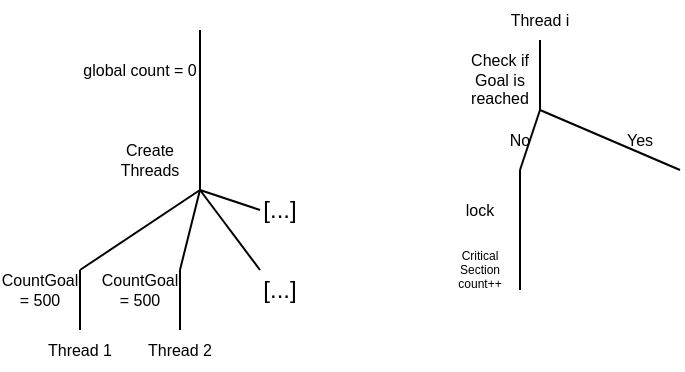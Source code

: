 <mxfile version="13.9.5" type="device"><diagram id="xnUfhnCssyxzJAogutCk" name="Page-1"><mxGraphModel dx="677" dy="403" grid="1" gridSize="10" guides="1" tooltips="1" connect="1" arrows="1" fold="1" page="1" pageScale="1" pageWidth="850" pageHeight="1100" math="0" shadow="0"><root><mxCell id="0"/><mxCell id="1" parent="0"/><mxCell id="u3Rb3H7KOYKVsPb_2DWB-1" value="" style="endArrow=none;html=1;" parent="1" edge="1"><mxGeometry width="50" height="50" relative="1" as="geometry"><mxPoint x="240" y="200" as="sourcePoint"/><mxPoint x="240" y="160" as="targetPoint"/></mxGeometry></mxCell><mxCell id="u3Rb3H7KOYKVsPb_2DWB-2" value="" style="endArrow=none;html=1;" parent="1" edge="1"><mxGeometry width="50" height="50" relative="1" as="geometry"><mxPoint x="180" y="240" as="sourcePoint"/><mxPoint x="240" y="200" as="targetPoint"/></mxGeometry></mxCell><mxCell id="u3Rb3H7KOYKVsPb_2DWB-3" value="" style="endArrow=none;html=1;" parent="1" edge="1"><mxGeometry width="50" height="50" relative="1" as="geometry"><mxPoint x="270" y="240" as="sourcePoint"/><mxPoint x="240" y="200" as="targetPoint"/></mxGeometry></mxCell><mxCell id="u3Rb3H7KOYKVsPb_2DWB-4" value="" style="endArrow=none;html=1;" parent="1" edge="1"><mxGeometry width="50" height="50" relative="1" as="geometry"><mxPoint x="180" y="270" as="sourcePoint"/><mxPoint x="180" y="240" as="targetPoint"/></mxGeometry></mxCell><mxCell id="u3Rb3H7KOYKVsPb_2DWB-5" value="Create&#10;Threads" style="text;strokeColor=none;fillColor=none;align=center;verticalAlign=middle;whiteSpace=wrap;rounded=0;spacing=2;fontSize=8;" parent="1" vertex="1"><mxGeometry x="190" y="180" width="50" height="10" as="geometry"/></mxCell><mxCell id="u3Rb3H7KOYKVsPb_2DWB-6" value="&lt;font style=&quot;font-size: 8px;&quot;&gt;Thread 1&lt;/font&gt;" style="text;html=1;strokeColor=none;fillColor=none;align=center;verticalAlign=middle;whiteSpace=wrap;rounded=0;fontSize=8;" parent="1" vertex="1"><mxGeometry x="150" y="270" width="60" height="20" as="geometry"/></mxCell><mxCell id="u3Rb3H7KOYKVsPb_2DWB-7" value="&lt;font style=&quot;font-size: 8px;&quot;&gt;Thread 2&lt;/font&gt;" style="text;html=1;strokeColor=none;fillColor=none;align=center;verticalAlign=middle;whiteSpace=wrap;rounded=0;fontSize=8;" parent="1" vertex="1"><mxGeometry x="200" y="270" width="60" height="20" as="geometry"/></mxCell><mxCell id="u3Rb3H7KOYKVsPb_2DWB-8" value="[...]" style="text;html=1;strokeColor=none;fillColor=none;align=center;verticalAlign=middle;whiteSpace=wrap;rounded=0;" parent="1" vertex="1"><mxGeometry x="260" y="240" width="40" height="20" as="geometry"/></mxCell><mxCell id="u3Rb3H7KOYKVsPb_2DWB-9" value="" style="endArrow=none;html=1;" parent="1" edge="1"><mxGeometry width="50" height="50" relative="1" as="geometry"><mxPoint x="270" y="210" as="sourcePoint"/><mxPoint x="240" y="200" as="targetPoint"/></mxGeometry></mxCell><mxCell id="u3Rb3H7KOYKVsPb_2DWB-10" value="[...]" style="text;html=1;strokeColor=none;fillColor=none;align=center;verticalAlign=middle;whiteSpace=wrap;rounded=0;" parent="1" vertex="1"><mxGeometry x="260" y="200" width="40" height="20" as="geometry"/></mxCell><mxCell id="u3Rb3H7KOYKVsPb_2DWB-11" value="" style="endArrow=none;html=1;" parent="1" edge="1"><mxGeometry width="50" height="50" relative="1" as="geometry"><mxPoint x="240" y="160" as="sourcePoint"/><mxPoint x="240" y="120" as="targetPoint"/></mxGeometry></mxCell><mxCell id="u3Rb3H7KOYKVsPb_2DWB-12" value="global count = 0" style="text;html=1;strokeColor=none;fillColor=none;align=center;verticalAlign=middle;whiteSpace=wrap;rounded=0;fontSize=8;" parent="1" vertex="1"><mxGeometry x="180" y="130" width="60" height="20" as="geometry"/></mxCell><mxCell id="u3Rb3H7KOYKVsPb_2DWB-13" value="&lt;font style=&quot;font-size: 8px;&quot;&gt;CountGoal = 500&lt;/font&gt;" style="text;html=1;strokeColor=none;fillColor=none;align=center;verticalAlign=middle;whiteSpace=wrap;rounded=0;fontSize=8;" parent="1" vertex="1"><mxGeometry x="140" y="240" width="40" height="20" as="geometry"/></mxCell><mxCell id="u3Rb3H7KOYKVsPb_2DWB-14" value="&lt;font style=&quot;font-size: 8px;&quot;&gt;CountGoal = 500&lt;/font&gt;" style="text;html=1;strokeColor=none;fillColor=none;align=center;verticalAlign=middle;whiteSpace=wrap;rounded=0;fontSize=8;" parent="1" vertex="1"><mxGeometry x="190" y="240" width="40" height="20" as="geometry"/></mxCell><mxCell id="u3Rb3H7KOYKVsPb_2DWB-15" value="" style="endArrow=none;html=1;" parent="1" edge="1"><mxGeometry width="50" height="50" relative="1" as="geometry"><mxPoint x="230" y="240" as="sourcePoint"/><mxPoint x="240" y="200" as="targetPoint"/></mxGeometry></mxCell><mxCell id="u3Rb3H7KOYKVsPb_2DWB-16" value="" style="endArrow=none;html=1;exitX=0.5;exitY=0;exitDx=0;exitDy=0;" parent="1" source="u3Rb3H7KOYKVsPb_2DWB-7" edge="1"><mxGeometry width="50" height="50" relative="1" as="geometry"><mxPoint x="220" y="330" as="sourcePoint"/><mxPoint x="230" y="240" as="targetPoint"/></mxGeometry></mxCell><mxCell id="u3Rb3H7KOYKVsPb_2DWB-19" value="&lt;font style=&quot;font-size: 8px&quot;&gt;Thread i&lt;/font&gt;" style="text;html=1;strokeColor=none;fillColor=none;align=center;verticalAlign=middle;whiteSpace=wrap;rounded=0;fontSize=8;" parent="1" vertex="1"><mxGeometry x="380" y="105" width="60" height="20" as="geometry"/></mxCell><mxCell id="u3Rb3H7KOYKVsPb_2DWB-20" value="" style="endArrow=none;html=1;fontSize=8;entryX=0.5;entryY=1;entryDx=0;entryDy=0;" parent="1" target="u3Rb3H7KOYKVsPb_2DWB-19" edge="1"><mxGeometry width="50" height="50" relative="1" as="geometry"><mxPoint x="410" y="160" as="sourcePoint"/><mxPoint x="440" y="145" as="targetPoint"/></mxGeometry></mxCell><mxCell id="u3Rb3H7KOYKVsPb_2DWB-21" value="" style="endArrow=none;html=1;fontSize=8;" parent="1" edge="1"><mxGeometry width="50" height="50" relative="1" as="geometry"><mxPoint x="480" y="190" as="sourcePoint"/><mxPoint x="410" y="160" as="targetPoint"/></mxGeometry></mxCell><mxCell id="u3Rb3H7KOYKVsPb_2DWB-22" value="Check if Goal is reached" style="text;html=1;strokeColor=none;fillColor=none;align=center;verticalAlign=middle;whiteSpace=wrap;rounded=0;fontSize=8;" parent="1" vertex="1"><mxGeometry x="370" y="135" width="40" height="20" as="geometry"/></mxCell><mxCell id="u3Rb3H7KOYKVsPb_2DWB-23" value="" style="endArrow=none;html=1;fontSize=8;" parent="1" edge="1"><mxGeometry width="50" height="50" relative="1" as="geometry"><mxPoint x="400" y="190" as="sourcePoint"/><mxPoint x="410" y="160" as="targetPoint"/></mxGeometry></mxCell><mxCell id="u3Rb3H7KOYKVsPb_2DWB-24" value="Yes" style="text;html=1;strokeColor=none;fillColor=none;align=center;verticalAlign=middle;whiteSpace=wrap;rounded=0;fontSize=8;" parent="1" vertex="1"><mxGeometry x="440" y="165" width="40" height="20" as="geometry"/></mxCell><mxCell id="u3Rb3H7KOYKVsPb_2DWB-25" value="No" style="text;html=1;strokeColor=none;fillColor=none;align=center;verticalAlign=middle;whiteSpace=wrap;rounded=0;fontSize=8;" parent="1" vertex="1"><mxGeometry x="380" y="170" width="40" height="10" as="geometry"/></mxCell><mxCell id="u3Rb3H7KOYKVsPb_2DWB-26" value="" style="endArrow=none;html=1;fontSize=8;" parent="1" edge="1"><mxGeometry width="50" height="50" relative="1" as="geometry"><mxPoint x="400" y="220" as="sourcePoint"/><mxPoint x="400" y="190" as="targetPoint"/></mxGeometry></mxCell><mxCell id="OQ-p9Oo7P-SFCfn1FnUu-1" value="lock" style="text;html=1;strokeColor=none;fillColor=none;align=center;verticalAlign=middle;whiteSpace=wrap;rounded=0;fontSize=8;" vertex="1" parent="1"><mxGeometry x="360" y="200" width="40" height="20" as="geometry"/></mxCell><mxCell id="OQ-p9Oo7P-SFCfn1FnUu-3" value="" style="endArrow=none;html=1;fontSize=8;entryX=1;entryY=1;entryDx=0;entryDy=0;" edge="1" parent="1" target="OQ-p9Oo7P-SFCfn1FnUu-1"><mxGeometry width="50" height="50" relative="1" as="geometry"><mxPoint x="400" y="250" as="sourcePoint"/><mxPoint x="440" y="240" as="targetPoint"/></mxGeometry></mxCell><mxCell id="OQ-p9Oo7P-SFCfn1FnUu-4" value="Critical Section&lt;br style=&quot;font-size: 6px;&quot;&gt;count++" style="text;html=1;strokeColor=none;fillColor=none;align=center;verticalAlign=middle;whiteSpace=wrap;rounded=0;fontSize=6;" vertex="1" parent="1"><mxGeometry x="360" y="230" width="40" height="20" as="geometry"/></mxCell></root></mxGraphModel></diagram></mxfile>